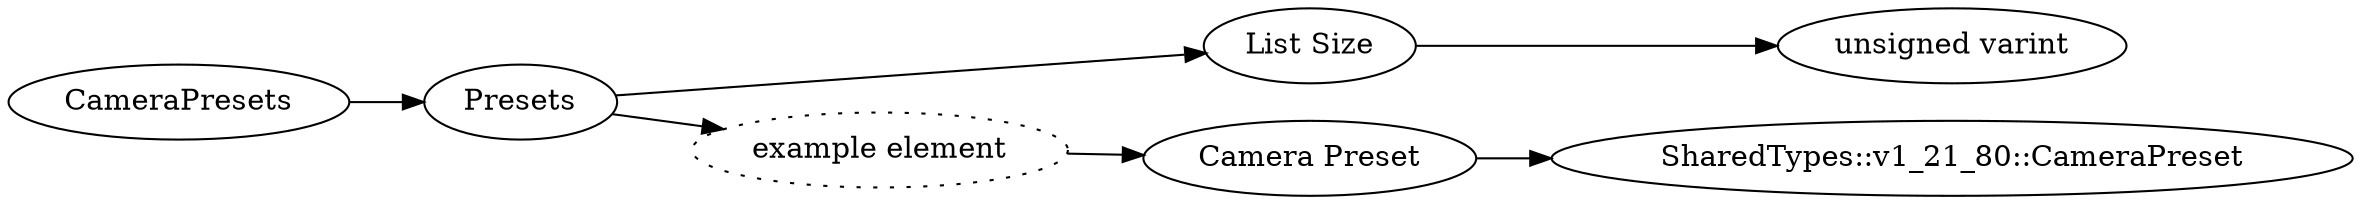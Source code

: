 digraph "CameraPresets" {
rankdir = LR
2
2 -> 3
3 -> 4
4 -> 5
3 -> 6
6 -> 7
7 -> 100

2 [label="CameraPresets",comment="name: \"CameraPresets\", typeName: \"\", id: 2, branchId: 0, recurseId: -1, attributes: 0, notes: \"\""];
3 [label="Presets",comment="name: \"Presets\", typeName: \"\", id: 3, branchId: 0, recurseId: -1, attributes: 8, notes: \"\""];
4 [label="List Size",comment="name: \"List Size\", typeName: \"\", id: 4, branchId: 0, recurseId: -1, attributes: 0, notes: \"\""];
5 [label="unsigned varint",comment="name: \"unsigned varint\", typeName: \"\", id: 5, branchId: 0, recurseId: -1, attributes: 512, notes: \"\""];
6 [label="example element",style=dotted,comment="name: \"example element\", typeName: \"\", id: 6, branchId: 0, recurseId: -1, attributes: 16, notes: \"\""];
7 [label="Camera Preset",comment="name: \"Camera Preset\", typeName: \"SharedTypes::v1_21_80::CameraPreset\", id: 7, branchId: 0, recurseId: -1, attributes: 256, notes: \"\""];
100 [label="SharedTypes::v1_21_80::CameraPreset",comment="name: \"SharedTypes::v1_21_80::CameraPreset\", typeName: \"\", id: 100, branchId: 0, recurseId: -1, attributes: 512, notes: \"\""];
{ rank = max;5;100}

}
